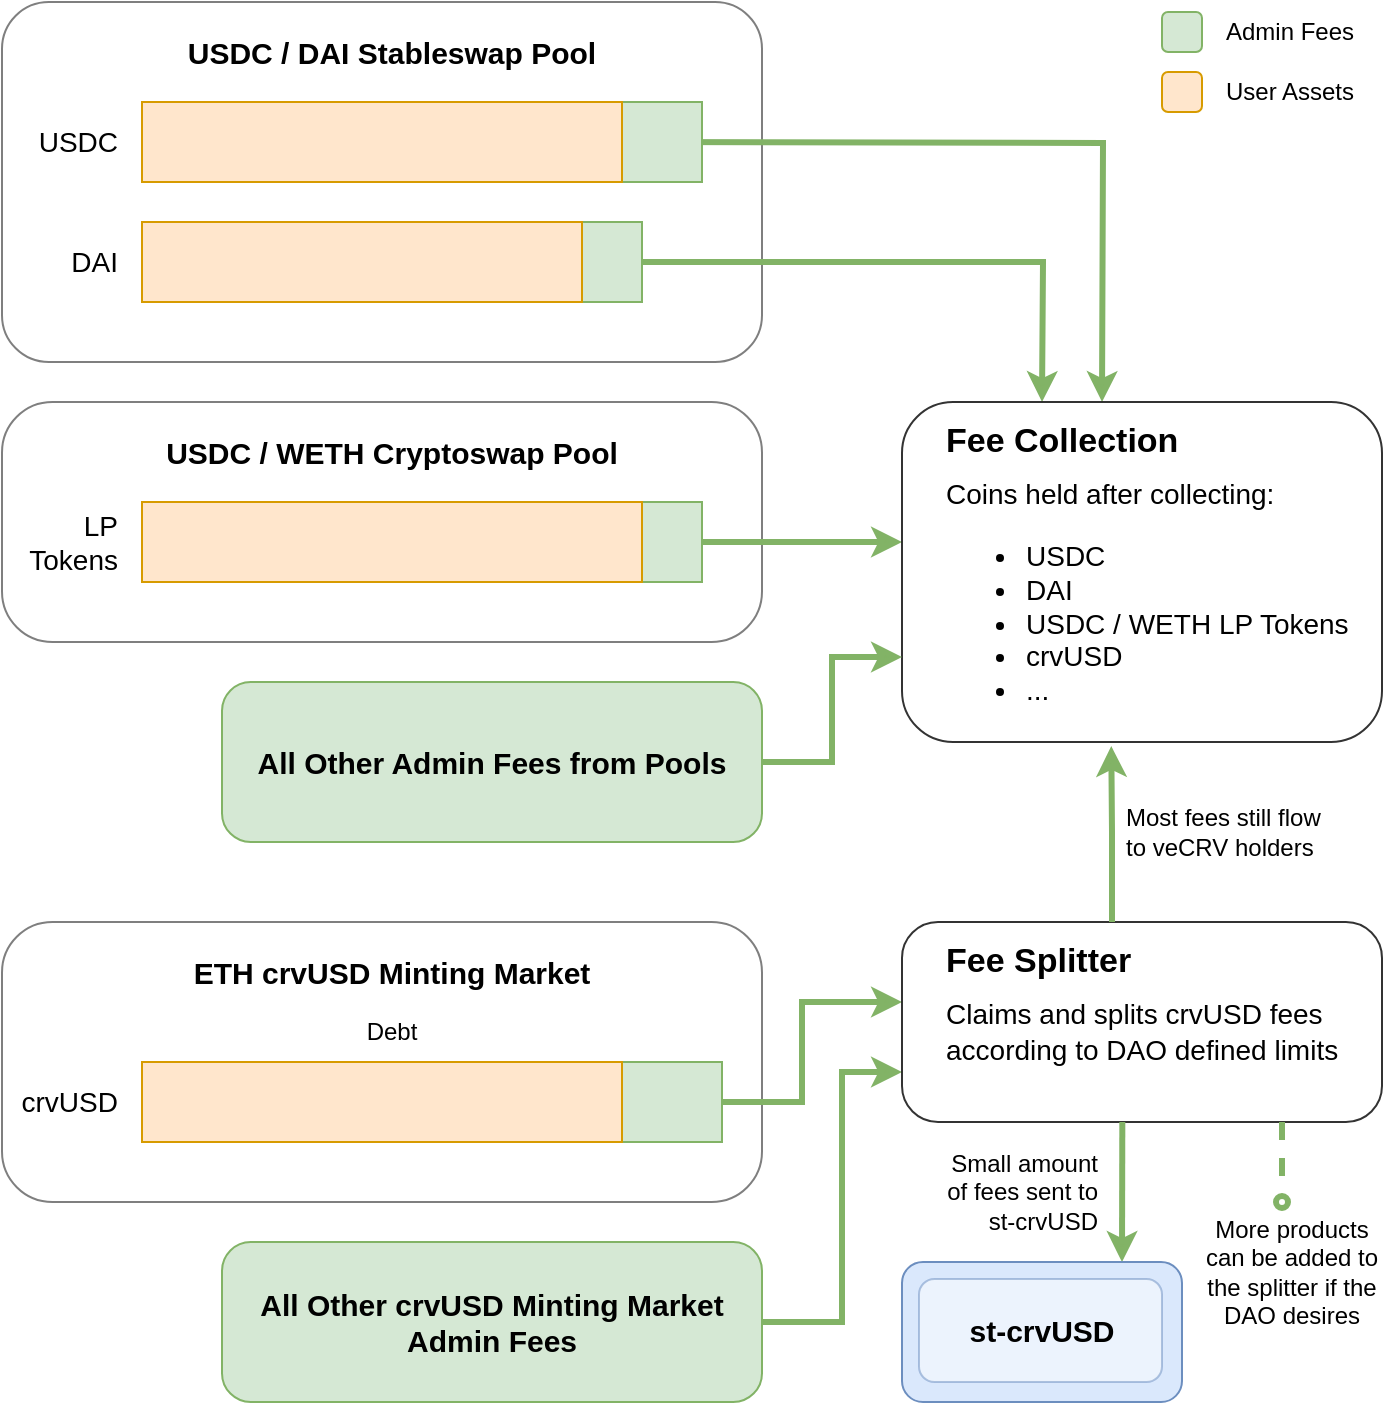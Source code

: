 <mxfile version="21.6.5" type="device">
  <diagram name="Page-1" id="XQpnbHps4Ra_ysarjgnG">
    <mxGraphModel dx="1364" dy="2843" grid="1" gridSize="10" guides="1" tooltips="1" connect="1" arrows="1" fold="1" page="1" pageScale="1" pageWidth="1060" pageHeight="2000" math="0" shadow="0">
      <root>
        <mxCell id="0" />
        <mxCell id="1" parent="0" />
        <mxCell id="9k4V9jYYkEPxiwSoa5Fr-15" value="" style="rounded=1;whiteSpace=wrap;html=1;opacity=50;arcSize=13;" parent="1" vertex="1">
          <mxGeometry x="50" y="-1940" width="380" height="180" as="geometry" />
        </mxCell>
        <mxCell id="9k4V9jYYkEPxiwSoa5Fr-16" style="edgeStyle=orthogonalEdgeStyle;rounded=0;orthogonalLoop=1;jettySize=auto;html=1;exitX=1;exitY=0.5;exitDx=0;exitDy=0;fillColor=#ffe6cc;strokeColor=#82B366;strokeWidth=3;" parent="1" edge="1">
          <mxGeometry relative="1" as="geometry">
            <mxPoint x="600" y="-1740" as="targetPoint" />
            <mxPoint x="370" y="-1870" as="sourcePoint" />
          </mxGeometry>
        </mxCell>
        <mxCell id="9k4V9jYYkEPxiwSoa5Fr-17" value="" style="rounded=0;whiteSpace=wrap;html=1;fillColor=#d5e8d4;strokeColor=#82b366;" parent="1" vertex="1">
          <mxGeometry x="360" y="-1890" width="40" height="40" as="geometry" />
        </mxCell>
        <mxCell id="9k4V9jYYkEPxiwSoa5Fr-18" value="USDC" style="text;html=1;strokeColor=none;fillColor=none;align=right;verticalAlign=middle;whiteSpace=wrap;rounded=0;fontSize=14;" parent="1" vertex="1">
          <mxGeometry x="60" y="-1890" width="50" height="40" as="geometry" />
        </mxCell>
        <mxCell id="9k4V9jYYkEPxiwSoa5Fr-19" value="" style="rounded=0;whiteSpace=wrap;html=1;fillColor=#ffe6cc;strokeColor=#d79b00;" parent="1" vertex="1">
          <mxGeometry x="120" y="-1890" width="240" height="40" as="geometry" />
        </mxCell>
        <mxCell id="9k4V9jYYkEPxiwSoa5Fr-20" style="edgeStyle=orthogonalEdgeStyle;rounded=0;orthogonalLoop=1;jettySize=auto;html=1;exitX=1;exitY=0.5;exitDx=0;exitDy=0;fillColor=#ffe6cc;strokeColor=#82B366;strokeWidth=3;" parent="1" source="9k4V9jYYkEPxiwSoa5Fr-21" edge="1">
          <mxGeometry relative="1" as="geometry">
            <mxPoint x="570" y="-1740" as="targetPoint" />
          </mxGeometry>
        </mxCell>
        <mxCell id="9k4V9jYYkEPxiwSoa5Fr-21" value="" style="rounded=0;whiteSpace=wrap;html=1;fillColor=#d5e8d4;strokeColor=#82b366;" parent="1" vertex="1">
          <mxGeometry x="340" y="-1830" width="30" height="40" as="geometry" />
        </mxCell>
        <mxCell id="9k4V9jYYkEPxiwSoa5Fr-22" value="" style="rounded=0;whiteSpace=wrap;html=1;fillColor=#ffe6cc;strokeColor=#d79b00;" parent="1" vertex="1">
          <mxGeometry x="120" y="-1830" width="220" height="40" as="geometry" />
        </mxCell>
        <mxCell id="9k4V9jYYkEPxiwSoa5Fr-23" value="DAI" style="text;html=1;strokeColor=none;fillColor=none;align=right;verticalAlign=middle;whiteSpace=wrap;rounded=0;fontSize=14;" parent="1" vertex="1">
          <mxGeometry x="60" y="-1830" width="50" height="40" as="geometry" />
        </mxCell>
        <mxCell id="9k4V9jYYkEPxiwSoa5Fr-24" value="" style="rounded=1;whiteSpace=wrap;html=1;arcSize=21;textOpacity=50;opacity=50;" parent="1" vertex="1">
          <mxGeometry x="50" y="-1740" width="380" height="120" as="geometry" />
        </mxCell>
        <mxCell id="9k4V9jYYkEPxiwSoa5Fr-25" style="edgeStyle=orthogonalEdgeStyle;rounded=0;orthogonalLoop=1;jettySize=auto;html=1;exitX=1;exitY=0.5;exitDx=0;exitDy=0;fillColor=#ffe6cc;strokeColor=#82B366;strokeWidth=3;" parent="1" source="9k4V9jYYkEPxiwSoa5Fr-26" edge="1">
          <mxGeometry relative="1" as="geometry">
            <mxPoint x="500" y="-1670" as="targetPoint" />
          </mxGeometry>
        </mxCell>
        <mxCell id="9k4V9jYYkEPxiwSoa5Fr-26" value="" style="rounded=0;whiteSpace=wrap;html=1;fillColor=#d5e8d4;strokeColor=#82b366;" parent="1" vertex="1">
          <mxGeometry x="370" y="-1690" width="30" height="40" as="geometry" />
        </mxCell>
        <mxCell id="9k4V9jYYkEPxiwSoa5Fr-27" value="LP Tokens" style="text;html=1;strokeColor=none;fillColor=none;align=right;verticalAlign=middle;whiteSpace=wrap;rounded=0;fontSize=14;" parent="1" vertex="1">
          <mxGeometry x="60" y="-1690" width="50" height="40" as="geometry" />
        </mxCell>
        <mxCell id="9k4V9jYYkEPxiwSoa5Fr-28" value="" style="rounded=0;whiteSpace=wrap;html=1;fillColor=#ffe6cc;strokeColor=#d79b00;" parent="1" vertex="1">
          <mxGeometry x="120" y="-1690" width="250" height="40" as="geometry" />
        </mxCell>
        <mxCell id="9k4V9jYYkEPxiwSoa5Fr-29" value="" style="rounded=1;whiteSpace=wrap;html=1;arcSize=18;opacity=50;" parent="1" vertex="1">
          <mxGeometry x="50" y="-1480" width="380" height="140" as="geometry" />
        </mxCell>
        <mxCell id="9k4V9jYYkEPxiwSoa5Fr-58" style="edgeStyle=orthogonalEdgeStyle;rounded=0;orthogonalLoop=1;jettySize=auto;html=1;exitX=1;exitY=0.5;exitDx=0;exitDy=0;fillColor=#ffe6cc;strokeColor=#82B366;strokeWidth=3;" parent="1" source="9k4V9jYYkEPxiwSoa5Fr-31" target="qMNpVWF10UMDHr1Fh4Jr-8" edge="1">
          <mxGeometry relative="1" as="geometry">
            <mxPoint x="490" y="-1390" as="targetPoint" />
            <Array as="points">
              <mxPoint x="450" y="-1390" />
              <mxPoint x="450" y="-1440" />
            </Array>
          </mxGeometry>
        </mxCell>
        <mxCell id="9k4V9jYYkEPxiwSoa5Fr-31" value="" style="rounded=0;whiteSpace=wrap;html=1;fillColor=#d5e8d4;strokeColor=#82b366;" parent="1" vertex="1">
          <mxGeometry x="360" y="-1410" width="50" height="40" as="geometry" />
        </mxCell>
        <mxCell id="9k4V9jYYkEPxiwSoa5Fr-32" value="ETH crvUSD Minting Market" style="text;html=1;strokeColor=none;fillColor=none;align=center;verticalAlign=middle;whiteSpace=wrap;rounded=0;fontSize=15;fontStyle=1" parent="1" vertex="1">
          <mxGeometry x="60" y="-1480" width="370" height="50" as="geometry" />
        </mxCell>
        <mxCell id="9k4V9jYYkEPxiwSoa5Fr-33" value="" style="rounded=0;whiteSpace=wrap;html=1;fillColor=#ffe6cc;strokeColor=#d79b00;" parent="1" vertex="1">
          <mxGeometry x="120" y="-1410" width="240" height="40" as="geometry" />
        </mxCell>
        <mxCell id="9k4V9jYYkEPxiwSoa5Fr-34" value="crvUSD" style="text;html=1;strokeColor=none;fillColor=none;align=right;verticalAlign=middle;whiteSpace=wrap;rounded=0;fontSize=14;" parent="1" vertex="1">
          <mxGeometry x="60" y="-1410" width="50" height="40" as="geometry" />
        </mxCell>
        <mxCell id="9k4V9jYYkEPxiwSoa5Fr-35" value="USDC / WETH Cryptoswap Pool" style="text;html=1;strokeColor=none;fillColor=none;align=center;verticalAlign=middle;whiteSpace=wrap;rounded=0;fontSize=15;fontStyle=1" parent="1" vertex="1">
          <mxGeometry x="60" y="-1740" width="370" height="50" as="geometry" />
        </mxCell>
        <mxCell id="9k4V9jYYkEPxiwSoa5Fr-36" value="USDC / DAI Stableswap Pool" style="text;html=1;strokeColor=none;fillColor=none;align=center;verticalAlign=middle;whiteSpace=wrap;rounded=0;fontSize=15;fontStyle=1" parent="1" vertex="1">
          <mxGeometry x="60" y="-1940" width="370" height="50" as="geometry" />
        </mxCell>
        <mxCell id="9k4V9jYYkEPxiwSoa5Fr-37" value="Debt" style="text;html=1;strokeColor=none;fillColor=none;align=center;verticalAlign=middle;whiteSpace=wrap;rounded=0;" parent="1" vertex="1">
          <mxGeometry x="60" y="-1440" width="370" height="30" as="geometry" />
        </mxCell>
        <mxCell id="9k4V9jYYkEPxiwSoa5Fr-47" value="" style="rounded=1;whiteSpace=wrap;html=1;fillColor=#ffe6cc;strokeColor=#d79b00;" parent="1" vertex="1">
          <mxGeometry x="630" y="-1905" width="20" height="20" as="geometry" />
        </mxCell>
        <mxCell id="9k4V9jYYkEPxiwSoa5Fr-48" value="" style="rounded=1;whiteSpace=wrap;html=1;fillColor=#d5e8d4;strokeColor=#82b366;" parent="1" vertex="1">
          <mxGeometry x="630" y="-1935" width="20" height="20" as="geometry" />
        </mxCell>
        <mxCell id="9k4V9jYYkEPxiwSoa5Fr-49" value="User Assets" style="text;html=1;strokeColor=none;fillColor=none;align=left;verticalAlign=middle;whiteSpace=wrap;rounded=0;" parent="1" vertex="1">
          <mxGeometry x="660" y="-1910" width="80" height="30" as="geometry" />
        </mxCell>
        <mxCell id="9k4V9jYYkEPxiwSoa5Fr-50" value="Admin Fees" style="text;html=1;strokeColor=none;fillColor=none;align=left;verticalAlign=middle;whiteSpace=wrap;rounded=0;" parent="1" vertex="1">
          <mxGeometry x="660" y="-1940" width="80" height="30" as="geometry" />
        </mxCell>
        <mxCell id="9k4V9jYYkEPxiwSoa5Fr-57" value="" style="rounded=1;whiteSpace=wrap;html=1;opacity=80;" parent="1" vertex="1">
          <mxGeometry x="500" y="-1740" width="240" height="170" as="geometry" />
        </mxCell>
        <mxCell id="9k4V9jYYkEPxiwSoa5Fr-59" value="" style="rounded=1;whiteSpace=wrap;html=1;arcSize=18;fillColor=#d5e8d4;strokeColor=#82B366;" parent="1" vertex="1">
          <mxGeometry x="160" y="-1600" width="270" height="80" as="geometry" />
        </mxCell>
        <mxCell id="9k4V9jYYkEPxiwSoa5Fr-71" style="edgeStyle=orthogonalEdgeStyle;rounded=0;orthogonalLoop=1;jettySize=auto;html=1;exitX=1;exitY=0.5;exitDx=0;exitDy=0;fillColor=#ffe6cc;strokeColor=#82B366;strokeWidth=3;entryX=0;entryY=0.75;entryDx=0;entryDy=0;" parent="1" source="9k4V9jYYkEPxiwSoa5Fr-61" target="9k4V9jYYkEPxiwSoa5Fr-57" edge="1">
          <mxGeometry relative="1" as="geometry">
            <mxPoint x="560" y="-1560" as="targetPoint" />
          </mxGeometry>
        </mxCell>
        <mxCell id="9k4V9jYYkEPxiwSoa5Fr-61" value="All Other Admin Fees from Pools" style="text;html=1;strokeColor=none;fillColor=none;align=center;verticalAlign=middle;whiteSpace=wrap;rounded=0;fontSize=15;fontStyle=1;" parent="1" vertex="1">
          <mxGeometry x="160" y="-1585" width="270" height="50" as="geometry" />
        </mxCell>
        <mxCell id="9k4V9jYYkEPxiwSoa5Fr-72" value="Fee Collection" style="text;html=1;strokeColor=none;fillColor=none;align=left;verticalAlign=middle;whiteSpace=wrap;rounded=0;fontSize=17;fontStyle=1" parent="1" vertex="1">
          <mxGeometry x="520" y="-1740" width="200" height="40" as="geometry" />
        </mxCell>
        <mxCell id="9k4V9jYYkEPxiwSoa5Fr-73" value="&lt;font style=&quot;font-size: 14px; font-weight: normal;&quot;&gt;Coins held after collecting:&lt;br&gt;&lt;ul&gt;&lt;li&gt;&lt;font style=&quot;font-size: 14px; font-weight: normal;&quot;&gt;USDC&lt;/font&gt;&lt;/li&gt;&lt;li&gt;&lt;font style=&quot;font-size: 14px; font-weight: normal;&quot;&gt;DAI&lt;/font&gt;&lt;/li&gt;&lt;li&gt;&lt;font style=&quot;font-size: 14px; font-weight: normal;&quot;&gt;USDC / WETH LP Tokens&lt;/font&gt;&lt;/li&gt;&lt;li&gt;&lt;font style=&quot;font-size: 14px; font-weight: normal;&quot;&gt;crvUSD&lt;/font&gt;&lt;/li&gt;&lt;li&gt;...&lt;/li&gt;&lt;/ul&gt;&lt;/font&gt;" style="text;html=1;strokeColor=none;fillColor=none;align=left;verticalAlign=top;whiteSpace=wrap;rounded=0;fontSize=15;fontStyle=1" parent="1" vertex="1">
          <mxGeometry x="520" y="-1710" width="210" height="130" as="geometry" />
        </mxCell>
        <mxCell id="qMNpVWF10UMDHr1Fh4Jr-1" value="" style="rounded=1;whiteSpace=wrap;html=1;arcSize=18;fillColor=#d5e8d4;strokeColor=#82b366;" parent="1" vertex="1">
          <mxGeometry x="160" y="-1320" width="270" height="80" as="geometry" />
        </mxCell>
        <mxCell id="qMNpVWF10UMDHr1Fh4Jr-15" style="edgeStyle=orthogonalEdgeStyle;rounded=0;orthogonalLoop=1;jettySize=auto;html=1;exitX=1;exitY=0.5;exitDx=0;exitDy=0;entryX=0;entryY=0.75;entryDx=0;entryDy=0;strokeColor=#82B366;fillColor=#ffe6cc;strokeWidth=3;" parent="1" source="qMNpVWF10UMDHr1Fh4Jr-2" target="qMNpVWF10UMDHr1Fh4Jr-8" edge="1">
          <mxGeometry relative="1" as="geometry">
            <Array as="points">
              <mxPoint x="470" y="-1280" />
              <mxPoint x="470" y="-1405" />
            </Array>
          </mxGeometry>
        </mxCell>
        <mxCell id="qMNpVWF10UMDHr1Fh4Jr-2" value="All Other crvUSD Minting Market Admin Fees" style="text;html=1;strokeColor=none;fillColor=none;align=center;verticalAlign=middle;whiteSpace=wrap;rounded=0;fontSize=15;fontStyle=1;" parent="1" vertex="1">
          <mxGeometry x="160" y="-1305" width="270" height="50" as="geometry" />
        </mxCell>
        <mxCell id="qMNpVWF10UMDHr1Fh4Jr-8" value="" style="rounded=1;whiteSpace=wrap;html=1;opacity=80;arcSize=18;" parent="1" vertex="1">
          <mxGeometry x="500" y="-1480" width="240" height="100" as="geometry" />
        </mxCell>
        <mxCell id="qMNpVWF10UMDHr1Fh4Jr-12" style="edgeStyle=orthogonalEdgeStyle;rounded=0;orthogonalLoop=1;jettySize=auto;html=1;entryX=0.436;entryY=1.012;entryDx=0;entryDy=0;entryPerimeter=0;strokeColor=#82B366;fillColor=#ffe6cc;strokeWidth=3;" parent="1" source="qMNpVWF10UMDHr1Fh4Jr-9" target="9k4V9jYYkEPxiwSoa5Fr-57" edge="1">
          <mxGeometry relative="1" as="geometry" />
        </mxCell>
        <mxCell id="qMNpVWF10UMDHr1Fh4Jr-9" value="Fee Splitter" style="text;html=1;strokeColor=none;fillColor=none;align=left;verticalAlign=middle;whiteSpace=wrap;rounded=0;fontSize=17;fontStyle=1" parent="1" vertex="1">
          <mxGeometry x="520" y="-1480" width="170" height="40" as="geometry" />
        </mxCell>
        <mxCell id="qMNpVWF10UMDHr1Fh4Jr-10" value="&lt;span style=&quot;font-size: 14px; font-weight: 400;&quot;&gt;Claims and splits crvUSD fees according to DAO defined limits&lt;/span&gt;" style="text;html=1;strokeColor=none;fillColor=none;align=left;verticalAlign=top;whiteSpace=wrap;rounded=0;fontSize=15;fontStyle=1" parent="1" vertex="1">
          <mxGeometry x="520" y="-1450" width="210" height="70" as="geometry" />
        </mxCell>
        <mxCell id="qMNpVWF10UMDHr1Fh4Jr-16" value="Most fees still flow to veCRV holders" style="text;html=1;strokeColor=none;fillColor=none;align=left;verticalAlign=middle;whiteSpace=wrap;rounded=0;" parent="1" vertex="1">
          <mxGeometry x="610" y="-1540" width="110" height="30" as="geometry" />
        </mxCell>
        <mxCell id="qMNpVWF10UMDHr1Fh4Jr-18" value="" style="endArrow=classic;html=1;rounded=0;exitX=0.396;exitY=0.98;exitDx=0;exitDy=0;exitPerimeter=0;strokeColor=#82B366;fillColor=#ffe6cc;strokeWidth=3;" parent="1" edge="1">
          <mxGeometry width="50" height="50" relative="1" as="geometry">
            <mxPoint x="610.16" y="-1380" as="sourcePoint" />
            <mxPoint x="610" y="-1310" as="targetPoint" />
          </mxGeometry>
        </mxCell>
        <mxCell id="qMNpVWF10UMDHr1Fh4Jr-19" value="" style="rounded=1;whiteSpace=wrap;html=1;fontSize=23;fillColor=#dae8fc;strokeColor=#6c8ebf;fontStyle=0;align=center;" parent="1" vertex="1">
          <mxGeometry x="500" y="-1310" width="140" height="70" as="geometry" />
        </mxCell>
        <mxCell id="qMNpVWF10UMDHr1Fh4Jr-20" value="&lt;font style=&quot;font-size: 15px;&quot;&gt;&lt;b&gt;st-crvUSD&lt;br&gt;&lt;/b&gt;&lt;/font&gt;" style="rounded=1;whiteSpace=wrap;html=1;fillColor=#FFFFFF;strokeColor=#6c8ebf;opacity=50;" parent="1" vertex="1">
          <mxGeometry x="508.5" y="-1301.5" width="121.5" height="51.5" as="geometry" />
        </mxCell>
        <mxCell id="RqzFX81J3h3ud_MSR6zR-1" value="" style="endArrow=oval;html=1;rounded=0;strokeColor=#82B366;fillColor=#ffe6cc;strokeWidth=3;endFill=0;dashed=1;" parent="1" edge="1">
          <mxGeometry width="50" height="50" relative="1" as="geometry">
            <mxPoint x="690" y="-1380" as="sourcePoint" />
            <mxPoint x="690" y="-1340" as="targetPoint" />
          </mxGeometry>
        </mxCell>
        <mxCell id="RqzFX81J3h3ud_MSR6zR-2" value="More products can be added to the splitter if the DAO desires" style="text;html=1;strokeColor=none;fillColor=none;align=center;verticalAlign=middle;whiteSpace=wrap;rounded=0;" parent="1" vertex="1">
          <mxGeometry x="650" y="-1320" width="90" height="30" as="geometry" />
        </mxCell>
        <mxCell id="RqzFX81J3h3ud_MSR6zR-3" value="Small amount &lt;br&gt;of fees sent to &lt;br&gt;st-crvUSD" style="text;html=1;strokeColor=none;fillColor=none;align=right;verticalAlign=middle;whiteSpace=wrap;rounded=0;" parent="1" vertex="1">
          <mxGeometry x="490" y="-1360" width="110" height="30" as="geometry" />
        </mxCell>
      </root>
    </mxGraphModel>
  </diagram>
</mxfile>
